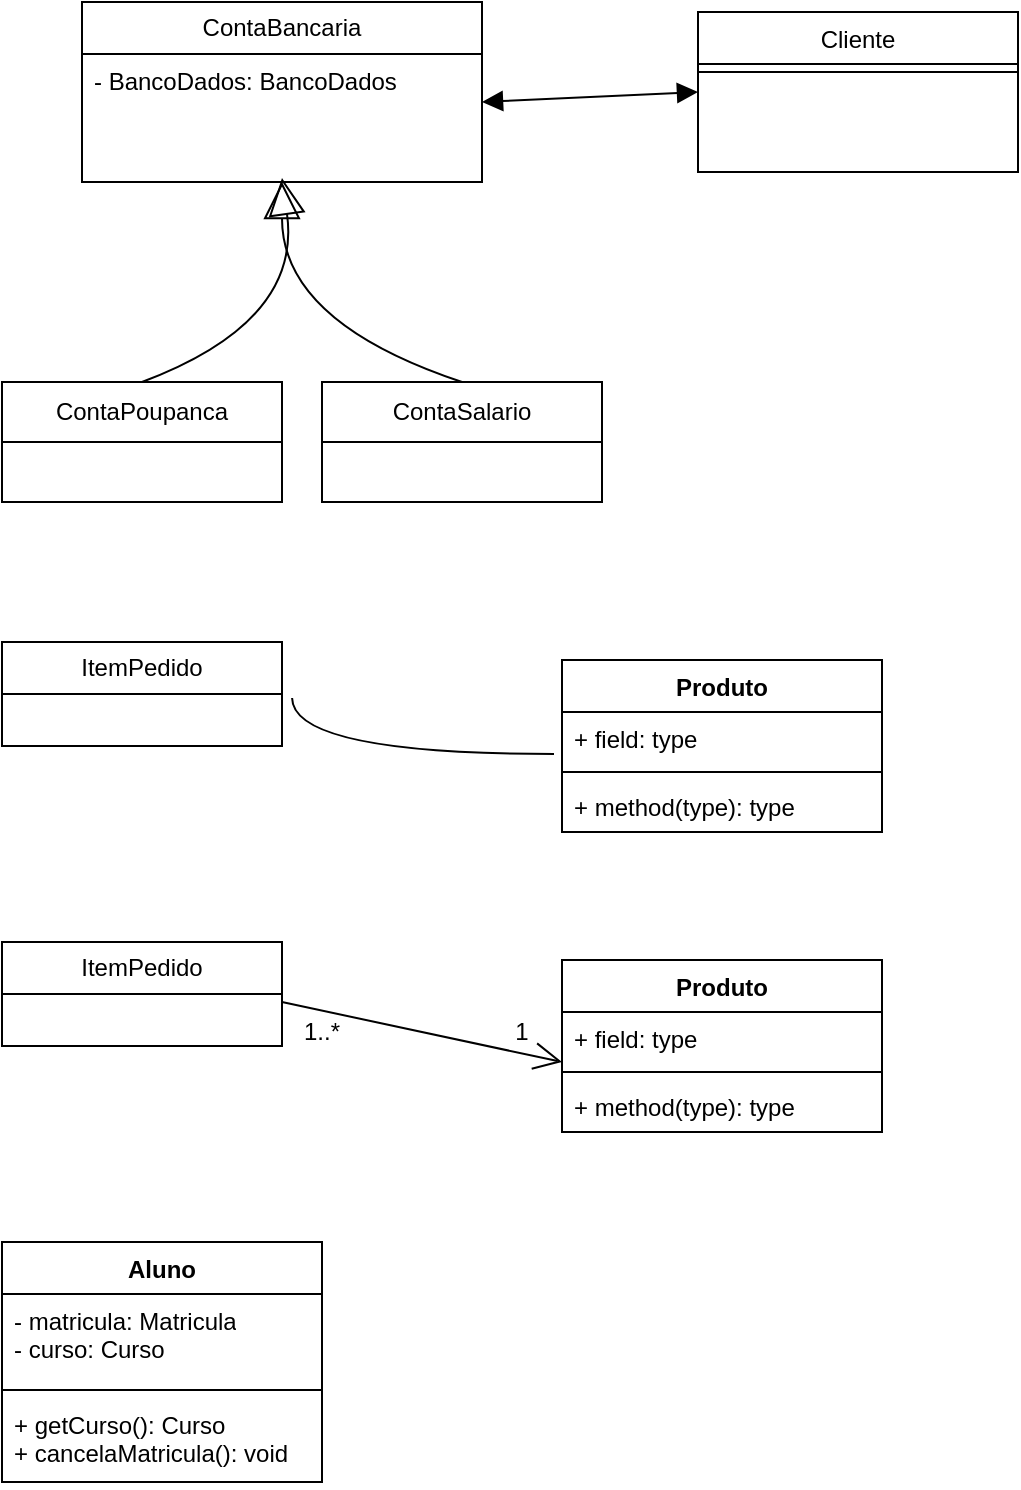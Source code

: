 <mxfile version="26.2.9">
  <diagram id="C5RBs43oDa-KdzZeNtuy" name="Page-1">
    <mxGraphModel dx="832" dy="1000" grid="1" gridSize="10" guides="1" tooltips="1" connect="1" arrows="1" fold="1" page="1" pageScale="1" pageWidth="827" pageHeight="1169" math="0" shadow="0">
      <root>
        <mxCell id="WIyWlLk6GJQsqaUBKTNV-0" />
        <mxCell id="WIyWlLk6GJQsqaUBKTNV-1" parent="WIyWlLk6GJQsqaUBKTNV-0" />
        <mxCell id="zkfFHV4jXpPFQw0GAbJ--17" value="Cliente" style="swimlane;fontStyle=0;align=center;verticalAlign=top;childLayout=stackLayout;horizontal=1;startSize=26;horizontalStack=0;resizeParent=1;resizeLast=0;collapsible=1;marginBottom=0;rounded=0;shadow=0;strokeWidth=1;" parent="WIyWlLk6GJQsqaUBKTNV-1" vertex="1">
          <mxGeometry x="498" y="55" width="160" height="80" as="geometry">
            <mxRectangle x="550" y="140" width="160" height="26" as="alternateBounds" />
          </mxGeometry>
        </mxCell>
        <mxCell id="zkfFHV4jXpPFQw0GAbJ--23" value="" style="line;html=1;strokeWidth=1;align=left;verticalAlign=middle;spacingTop=-1;spacingLeft=3;spacingRight=3;rotatable=0;labelPosition=right;points=[];portConstraint=eastwest;" parent="zkfFHV4jXpPFQw0GAbJ--17" vertex="1">
          <mxGeometry y="26" width="160" height="8" as="geometry" />
        </mxCell>
        <mxCell id="o_5DW-TzPX-vY51yG7_l-0" value="ContaPoupanca" style="swimlane;fontStyle=0;childLayout=stackLayout;horizontal=1;startSize=30;horizontalStack=0;resizeParent=1;resizeParentMax=0;resizeLast=0;collapsible=1;marginBottom=0;whiteSpace=wrap;html=1;" vertex="1" parent="WIyWlLk6GJQsqaUBKTNV-1">
          <mxGeometry x="150" y="240" width="140" height="60" as="geometry" />
        </mxCell>
        <mxCell id="o_5DW-TzPX-vY51yG7_l-5" value="ContaSalario" style="swimlane;fontStyle=0;childLayout=stackLayout;horizontal=1;startSize=30;horizontalStack=0;resizeParent=1;resizeParentMax=0;resizeLast=0;collapsible=1;marginBottom=0;whiteSpace=wrap;html=1;" vertex="1" parent="WIyWlLk6GJQsqaUBKTNV-1">
          <mxGeometry x="310" y="240" width="140" height="60" as="geometry" />
        </mxCell>
        <mxCell id="o_5DW-TzPX-vY51yG7_l-6" value="" style="endArrow=block;endSize=16;endFill=0;html=1;rounded=0;fontSize=12;curved=1;entryX=0.5;entryY=0.969;entryDx=0;entryDy=0;entryPerimeter=0;" edge="1" parent="WIyWlLk6GJQsqaUBKTNV-1" target="o_5DW-TzPX-vY51yG7_l-10">
          <mxGeometry x="0.289" y="-43" width="160" relative="1" as="geometry">
            <mxPoint x="220" y="240" as="sourcePoint" />
            <mxPoint x="290" y="145" as="targetPoint" />
            <Array as="points">
              <mxPoint x="300" y="210" />
            </Array>
            <mxPoint x="-1" as="offset" />
          </mxGeometry>
        </mxCell>
        <mxCell id="o_5DW-TzPX-vY51yG7_l-7" value="" style="endArrow=block;endSize=16;endFill=0;html=1;rounded=0;fontSize=12;curved=1;exitX=0.5;exitY=0;exitDx=0;exitDy=0;" edge="1" parent="WIyWlLk6GJQsqaUBKTNV-1" source="o_5DW-TzPX-vY51yG7_l-5">
          <mxGeometry width="160" relative="1" as="geometry">
            <mxPoint x="280" y="390" as="sourcePoint" />
            <mxPoint x="290" y="140" as="targetPoint" />
            <Array as="points">
              <mxPoint x="290" y="210" />
            </Array>
          </mxGeometry>
        </mxCell>
        <mxCell id="o_5DW-TzPX-vY51yG7_l-9" value="ContaBancaria" style="swimlane;fontStyle=0;childLayout=stackLayout;horizontal=1;startSize=26;fillColor=none;horizontalStack=0;resizeParent=1;resizeParentMax=0;resizeLast=0;collapsible=1;marginBottom=0;whiteSpace=wrap;html=1;" vertex="1" parent="WIyWlLk6GJQsqaUBKTNV-1">
          <mxGeometry x="190" y="50" width="200" height="90" as="geometry" />
        </mxCell>
        <mxCell id="o_5DW-TzPX-vY51yG7_l-10" value="- BancoDados: BancoDados" style="text;strokeColor=none;fillColor=none;align=left;verticalAlign=top;spacingLeft=4;spacingRight=4;overflow=hidden;rotatable=0;points=[[0,0.5],[1,0.5]];portConstraint=eastwest;whiteSpace=wrap;html=1;" vertex="1" parent="o_5DW-TzPX-vY51yG7_l-9">
          <mxGeometry y="26" width="200" height="64" as="geometry" />
        </mxCell>
        <mxCell id="o_5DW-TzPX-vY51yG7_l-13" value="ItemPedido" style="swimlane;fontStyle=0;childLayout=stackLayout;horizontal=1;startSize=26;fillColor=none;horizontalStack=0;resizeParent=1;resizeParentMax=0;resizeLast=0;collapsible=1;marginBottom=0;whiteSpace=wrap;html=1;" vertex="1" parent="WIyWlLk6GJQsqaUBKTNV-1">
          <mxGeometry x="150" y="370" width="140" height="52" as="geometry" />
        </mxCell>
        <mxCell id="o_5DW-TzPX-vY51yG7_l-17" value="Produto" style="swimlane;fontStyle=1;align=center;verticalAlign=top;childLayout=stackLayout;horizontal=1;startSize=26;horizontalStack=0;resizeParent=1;resizeParentMax=0;resizeLast=0;collapsible=1;marginBottom=0;whiteSpace=wrap;html=1;" vertex="1" parent="WIyWlLk6GJQsqaUBKTNV-1">
          <mxGeometry x="430" y="379" width="160" height="86" as="geometry" />
        </mxCell>
        <mxCell id="o_5DW-TzPX-vY51yG7_l-18" value="+ field: type" style="text;strokeColor=none;fillColor=none;align=left;verticalAlign=top;spacingLeft=4;spacingRight=4;overflow=hidden;rotatable=0;points=[[0,0.5],[1,0.5]];portConstraint=eastwest;whiteSpace=wrap;html=1;" vertex="1" parent="o_5DW-TzPX-vY51yG7_l-17">
          <mxGeometry y="26" width="160" height="26" as="geometry" />
        </mxCell>
        <mxCell id="o_5DW-TzPX-vY51yG7_l-19" value="" style="line;strokeWidth=1;fillColor=none;align=left;verticalAlign=middle;spacingTop=-1;spacingLeft=3;spacingRight=3;rotatable=0;labelPosition=right;points=[];portConstraint=eastwest;strokeColor=inherit;" vertex="1" parent="o_5DW-TzPX-vY51yG7_l-17">
          <mxGeometry y="52" width="160" height="8" as="geometry" />
        </mxCell>
        <mxCell id="o_5DW-TzPX-vY51yG7_l-20" value="+ method(type): type" style="text;strokeColor=none;fillColor=none;align=left;verticalAlign=top;spacingLeft=4;spacingRight=4;overflow=hidden;rotatable=0;points=[[0,0.5],[1,0.5]];portConstraint=eastwest;whiteSpace=wrap;html=1;" vertex="1" parent="o_5DW-TzPX-vY51yG7_l-17">
          <mxGeometry y="60" width="160" height="26" as="geometry" />
        </mxCell>
        <mxCell id="o_5DW-TzPX-vY51yG7_l-21" value="" style="endArrow=none;html=1;edgeStyle=orthogonalEdgeStyle;rounded=0;fontSize=12;startSize=8;endSize=8;curved=1;exitX=1.036;exitY=0.077;exitDx=0;exitDy=0;exitPerimeter=0;entryX=-0.025;entryY=0.808;entryDx=0;entryDy=0;entryPerimeter=0;" edge="1" parent="WIyWlLk6GJQsqaUBKTNV-1" target="o_5DW-TzPX-vY51yG7_l-18">
          <mxGeometry relative="1" as="geometry">
            <mxPoint x="295.04" y="398.002" as="sourcePoint" />
            <mxPoint x="450" y="320" as="targetPoint" />
          </mxGeometry>
        </mxCell>
        <mxCell id="o_5DW-TzPX-vY51yG7_l-26" value="" style="endArrow=block;startArrow=block;endFill=1;startFill=1;html=1;rounded=0;fontSize=12;startSize=8;endSize=8;curved=1;exitX=1;exitY=0.375;exitDx=0;exitDy=0;exitPerimeter=0;entryX=0;entryY=0.5;entryDx=0;entryDy=0;" edge="1" parent="WIyWlLk6GJQsqaUBKTNV-1" source="o_5DW-TzPX-vY51yG7_l-10" target="zkfFHV4jXpPFQw0GAbJ--17">
          <mxGeometry width="160" relative="1" as="geometry">
            <mxPoint x="280" y="390" as="sourcePoint" />
            <mxPoint x="440" y="390" as="targetPoint" />
          </mxGeometry>
        </mxCell>
        <mxCell id="o_5DW-TzPX-vY51yG7_l-27" value="ItemPedido" style="swimlane;fontStyle=0;childLayout=stackLayout;horizontal=1;startSize=26;fillColor=none;horizontalStack=0;resizeParent=1;resizeParentMax=0;resizeLast=0;collapsible=1;marginBottom=0;whiteSpace=wrap;html=1;" vertex="1" parent="WIyWlLk6GJQsqaUBKTNV-1">
          <mxGeometry x="150" y="520" width="140" height="52" as="geometry" />
        </mxCell>
        <mxCell id="o_5DW-TzPX-vY51yG7_l-31" value="Produto" style="swimlane;fontStyle=1;align=center;verticalAlign=top;childLayout=stackLayout;horizontal=1;startSize=26;horizontalStack=0;resizeParent=1;resizeParentMax=0;resizeLast=0;collapsible=1;marginBottom=0;whiteSpace=wrap;html=1;" vertex="1" parent="WIyWlLk6GJQsqaUBKTNV-1">
          <mxGeometry x="430" y="529" width="160" height="86" as="geometry" />
        </mxCell>
        <mxCell id="o_5DW-TzPX-vY51yG7_l-32" value="+ field: type" style="text;strokeColor=none;fillColor=none;align=left;verticalAlign=top;spacingLeft=4;spacingRight=4;overflow=hidden;rotatable=0;points=[[0,0.5],[1,0.5]];portConstraint=eastwest;whiteSpace=wrap;html=1;" vertex="1" parent="o_5DW-TzPX-vY51yG7_l-31">
          <mxGeometry y="26" width="160" height="26" as="geometry" />
        </mxCell>
        <mxCell id="o_5DW-TzPX-vY51yG7_l-33" value="" style="line;strokeWidth=1;fillColor=none;align=left;verticalAlign=middle;spacingTop=-1;spacingLeft=3;spacingRight=3;rotatable=0;labelPosition=right;points=[];portConstraint=eastwest;strokeColor=inherit;" vertex="1" parent="o_5DW-TzPX-vY51yG7_l-31">
          <mxGeometry y="52" width="160" height="8" as="geometry" />
        </mxCell>
        <mxCell id="o_5DW-TzPX-vY51yG7_l-34" value="+ method(type): type" style="text;strokeColor=none;fillColor=none;align=left;verticalAlign=top;spacingLeft=4;spacingRight=4;overflow=hidden;rotatable=0;points=[[0,0.5],[1,0.5]];portConstraint=eastwest;whiteSpace=wrap;html=1;" vertex="1" parent="o_5DW-TzPX-vY51yG7_l-31">
          <mxGeometry y="60" width="160" height="26" as="geometry" />
        </mxCell>
        <mxCell id="o_5DW-TzPX-vY51yG7_l-36" value="" style="endArrow=open;endFill=1;endSize=12;html=1;rounded=0;fontSize=12;curved=1;exitX=1;exitY=0.154;exitDx=0;exitDy=0;entryX=0;entryY=0.962;entryDx=0;entryDy=0;entryPerimeter=0;exitPerimeter=0;" edge="1" parent="WIyWlLk6GJQsqaUBKTNV-1" target="o_5DW-TzPX-vY51yG7_l-32">
          <mxGeometry width="160" relative="1" as="geometry">
            <mxPoint x="290" y="550.004" as="sourcePoint" />
            <mxPoint x="440" y="390" as="targetPoint" />
          </mxGeometry>
        </mxCell>
        <mxCell id="o_5DW-TzPX-vY51yG7_l-37" value="1..*" style="text;html=1;align=center;verticalAlign=middle;whiteSpace=wrap;rounded=0;" vertex="1" parent="WIyWlLk6GJQsqaUBKTNV-1">
          <mxGeometry x="280" y="550" width="60" height="30" as="geometry" />
        </mxCell>
        <mxCell id="o_5DW-TzPX-vY51yG7_l-38" value="1" style="text;html=1;align=center;verticalAlign=middle;whiteSpace=wrap;rounded=0;" vertex="1" parent="WIyWlLk6GJQsqaUBKTNV-1">
          <mxGeometry x="380" y="550" width="60" height="30" as="geometry" />
        </mxCell>
        <mxCell id="o_5DW-TzPX-vY51yG7_l-39" value="Aluno" style="swimlane;fontStyle=1;align=center;verticalAlign=top;childLayout=stackLayout;horizontal=1;startSize=26;horizontalStack=0;resizeParent=1;resizeParentMax=0;resizeLast=0;collapsible=1;marginBottom=0;whiteSpace=wrap;html=1;" vertex="1" parent="WIyWlLk6GJQsqaUBKTNV-1">
          <mxGeometry x="150" y="670" width="160" height="120" as="geometry" />
        </mxCell>
        <mxCell id="o_5DW-TzPX-vY51yG7_l-40" value="- matricula: Matricula&lt;div&gt;- curso: Curso&lt;/div&gt;" style="text;strokeColor=none;fillColor=none;align=left;verticalAlign=top;spacingLeft=4;spacingRight=4;overflow=hidden;rotatable=0;points=[[0,0.5],[1,0.5]];portConstraint=eastwest;whiteSpace=wrap;html=1;" vertex="1" parent="o_5DW-TzPX-vY51yG7_l-39">
          <mxGeometry y="26" width="160" height="44" as="geometry" />
        </mxCell>
        <mxCell id="o_5DW-TzPX-vY51yG7_l-41" value="" style="line;strokeWidth=1;fillColor=none;align=left;verticalAlign=middle;spacingTop=-1;spacingLeft=3;spacingRight=3;rotatable=0;labelPosition=right;points=[];portConstraint=eastwest;strokeColor=inherit;" vertex="1" parent="o_5DW-TzPX-vY51yG7_l-39">
          <mxGeometry y="70" width="160" height="8" as="geometry" />
        </mxCell>
        <mxCell id="o_5DW-TzPX-vY51yG7_l-42" value="+ getCurso(): Curso&lt;div&gt;+ cancelaMatricula(): void&lt;/div&gt;" style="text;strokeColor=none;fillColor=none;align=left;verticalAlign=top;spacingLeft=4;spacingRight=4;overflow=hidden;rotatable=0;points=[[0,0.5],[1,0.5]];portConstraint=eastwest;whiteSpace=wrap;html=1;" vertex="1" parent="o_5DW-TzPX-vY51yG7_l-39">
          <mxGeometry y="78" width="160" height="42" as="geometry" />
        </mxCell>
      </root>
    </mxGraphModel>
  </diagram>
</mxfile>
